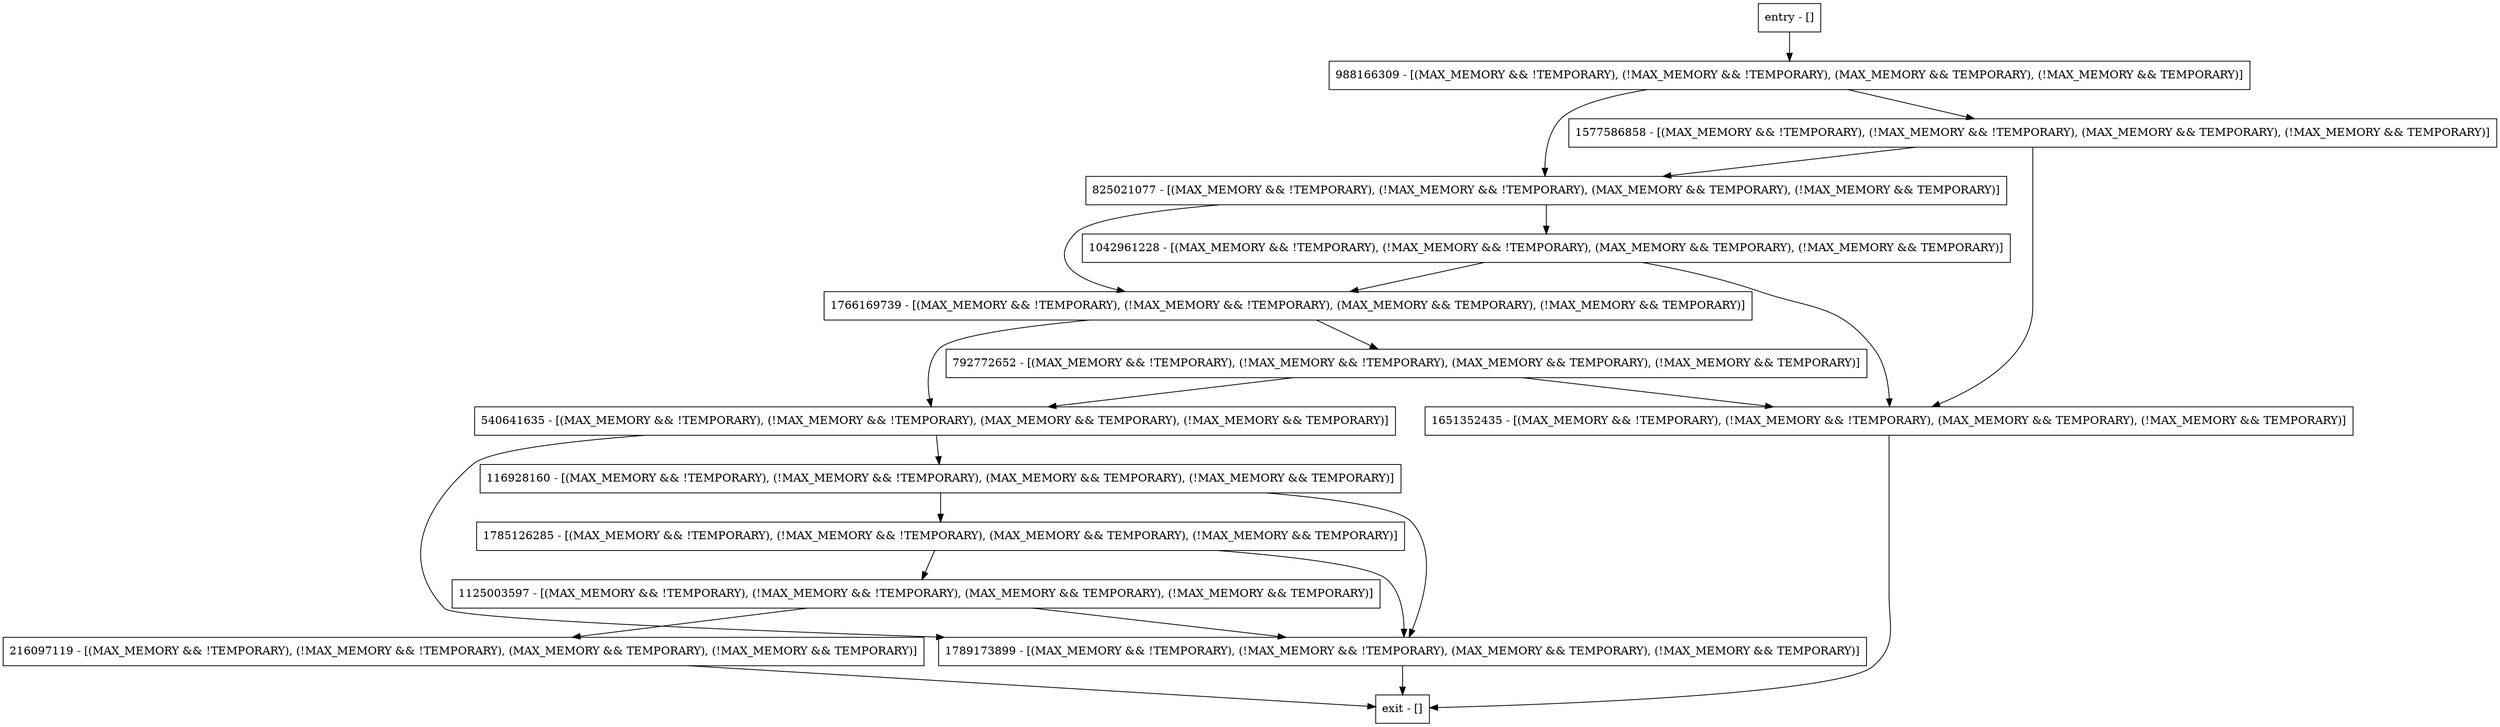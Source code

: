 digraph validateOnDbOpen {
node [shape=record];
116928160 [label="116928160 - [(MAX_MEMORY && !TEMPORARY), (!MAX_MEMORY && !TEMPORARY), (MAX_MEMORY && TEMPORARY), (!MAX_MEMORY && TEMPORARY)]"];
825021077 [label="825021077 - [(MAX_MEMORY && !TEMPORARY), (!MAX_MEMORY && !TEMPORARY), (MAX_MEMORY && TEMPORARY), (!MAX_MEMORY && TEMPORARY)]"];
1766169739 [label="1766169739 - [(MAX_MEMORY && !TEMPORARY), (!MAX_MEMORY && !TEMPORARY), (MAX_MEMORY && TEMPORARY), (!MAX_MEMORY && TEMPORARY)]"];
1042961228 [label="1042961228 - [(MAX_MEMORY && !TEMPORARY), (!MAX_MEMORY && !TEMPORARY), (MAX_MEMORY && TEMPORARY), (!MAX_MEMORY && TEMPORARY)]"];
988166309 [label="988166309 - [(MAX_MEMORY && !TEMPORARY), (!MAX_MEMORY && !TEMPORARY), (MAX_MEMORY && TEMPORARY), (!MAX_MEMORY && TEMPORARY)]"];
216097119 [label="216097119 - [(MAX_MEMORY && !TEMPORARY), (!MAX_MEMORY && !TEMPORARY), (MAX_MEMORY && TEMPORARY), (!MAX_MEMORY && TEMPORARY)]"];
1651352435 [label="1651352435 - [(MAX_MEMORY && !TEMPORARY), (!MAX_MEMORY && !TEMPORARY), (MAX_MEMORY && TEMPORARY), (!MAX_MEMORY && TEMPORARY)]"];
entry [label="entry - []"];
exit [label="exit - []"];
1125003597 [label="1125003597 - [(MAX_MEMORY && !TEMPORARY), (!MAX_MEMORY && !TEMPORARY), (MAX_MEMORY && TEMPORARY), (!MAX_MEMORY && TEMPORARY)]"];
792772652 [label="792772652 - [(MAX_MEMORY && !TEMPORARY), (!MAX_MEMORY && !TEMPORARY), (MAX_MEMORY && TEMPORARY), (!MAX_MEMORY && TEMPORARY)]"];
1789173899 [label="1789173899 - [(MAX_MEMORY && !TEMPORARY), (!MAX_MEMORY && !TEMPORARY), (MAX_MEMORY && TEMPORARY), (!MAX_MEMORY && TEMPORARY)]"];
1785126285 [label="1785126285 - [(MAX_MEMORY && !TEMPORARY), (!MAX_MEMORY && !TEMPORARY), (MAX_MEMORY && TEMPORARY), (!MAX_MEMORY && TEMPORARY)]"];
540641635 [label="540641635 - [(MAX_MEMORY && !TEMPORARY), (!MAX_MEMORY && !TEMPORARY), (MAX_MEMORY && TEMPORARY), (!MAX_MEMORY && TEMPORARY)]"];
1577586858 [label="1577586858 - [(MAX_MEMORY && !TEMPORARY), (!MAX_MEMORY && !TEMPORARY), (MAX_MEMORY && TEMPORARY), (!MAX_MEMORY && TEMPORARY)]"];
entry;
exit;
116928160 -> 1789173899;
116928160 -> 1785126285;
825021077 -> 1766169739;
825021077 -> 1042961228;
1766169739 -> 792772652;
1766169739 -> 540641635;
1042961228 -> 1651352435;
1042961228 -> 1766169739;
988166309 -> 825021077;
988166309 -> 1577586858;
216097119 -> exit;
1651352435 -> exit;
entry -> 988166309;
1125003597 -> 1789173899;
1125003597 -> 216097119;
792772652 -> 1651352435;
792772652 -> 540641635;
1789173899 -> exit;
1785126285 -> 1125003597;
1785126285 -> 1789173899;
540641635 -> 116928160;
540641635 -> 1789173899;
1577586858 -> 1651352435;
1577586858 -> 825021077;
}
